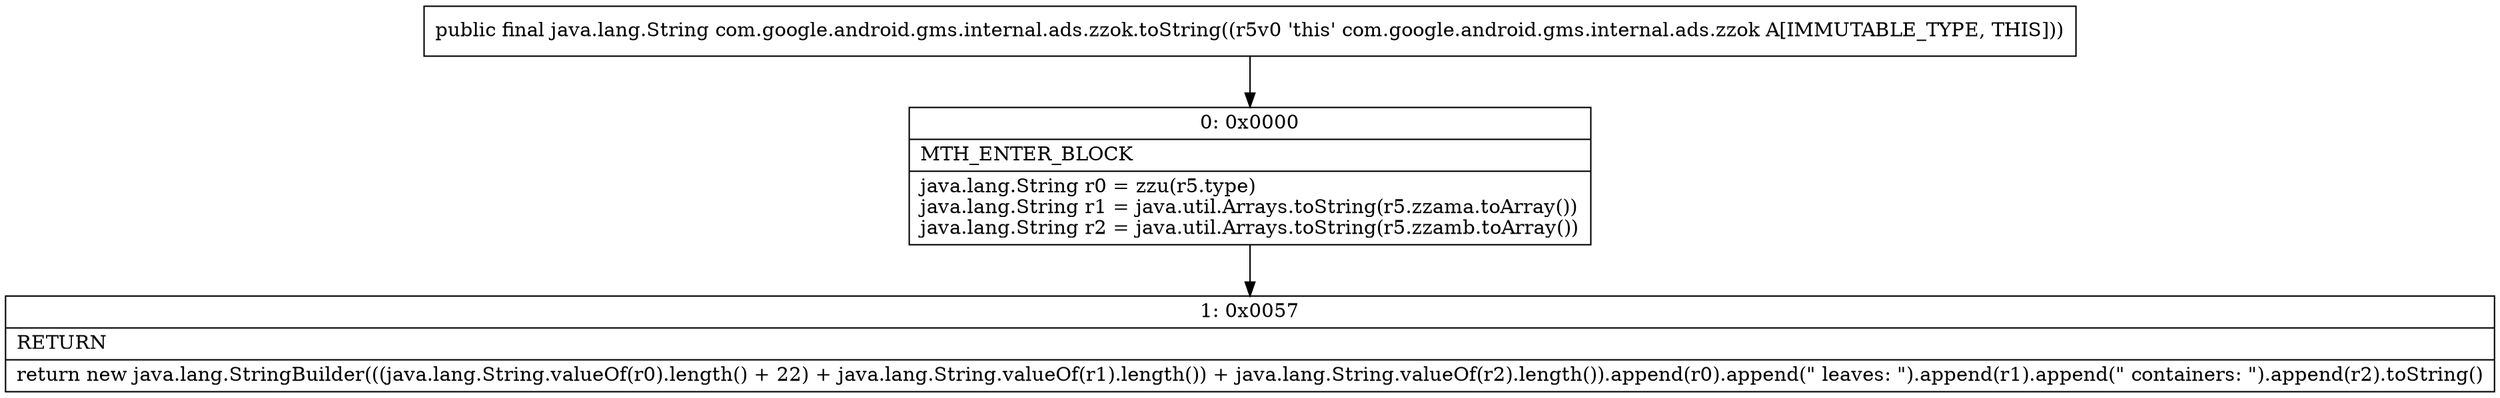 digraph "CFG forcom.google.android.gms.internal.ads.zzok.toString()Ljava\/lang\/String;" {
Node_0 [shape=record,label="{0\:\ 0x0000|MTH_ENTER_BLOCK\l|java.lang.String r0 = zzu(r5.type)\ljava.lang.String r1 = java.util.Arrays.toString(r5.zzama.toArray())\ljava.lang.String r2 = java.util.Arrays.toString(r5.zzamb.toArray())\l}"];
Node_1 [shape=record,label="{1\:\ 0x0057|RETURN\l|return new java.lang.StringBuilder(((java.lang.String.valueOf(r0).length() + 22) + java.lang.String.valueOf(r1).length()) + java.lang.String.valueOf(r2).length()).append(r0).append(\" leaves: \").append(r1).append(\" containers: \").append(r2).toString()\l}"];
MethodNode[shape=record,label="{public final java.lang.String com.google.android.gms.internal.ads.zzok.toString((r5v0 'this' com.google.android.gms.internal.ads.zzok A[IMMUTABLE_TYPE, THIS])) }"];
MethodNode -> Node_0;
Node_0 -> Node_1;
}

